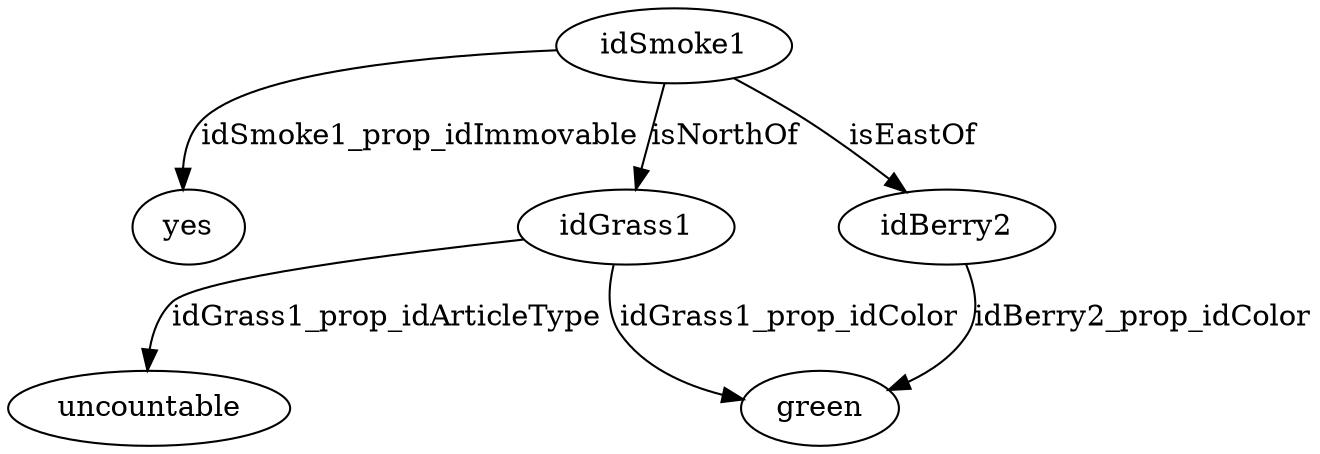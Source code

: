 strict digraph  {
idSmoke1 [node_type=entity_node, root=root];
yes;
idGrass1;
green;
uncountable;
idBerry2;
idSmoke1 -> yes  [edge_type=property, label=idSmoke1_prop_idImmovable];
idSmoke1 -> idGrass1  [edge_type=relationship, label=isNorthOf];
idSmoke1 -> idBerry2  [edge_type=relationship, label=isEastOf];
idGrass1 -> green  [edge_type=property, label=idGrass1_prop_idColor];
idGrass1 -> uncountable  [edge_type=property, label=idGrass1_prop_idArticleType];
idBerry2 -> green  [edge_type=property, label=idBerry2_prop_idColor];
}
